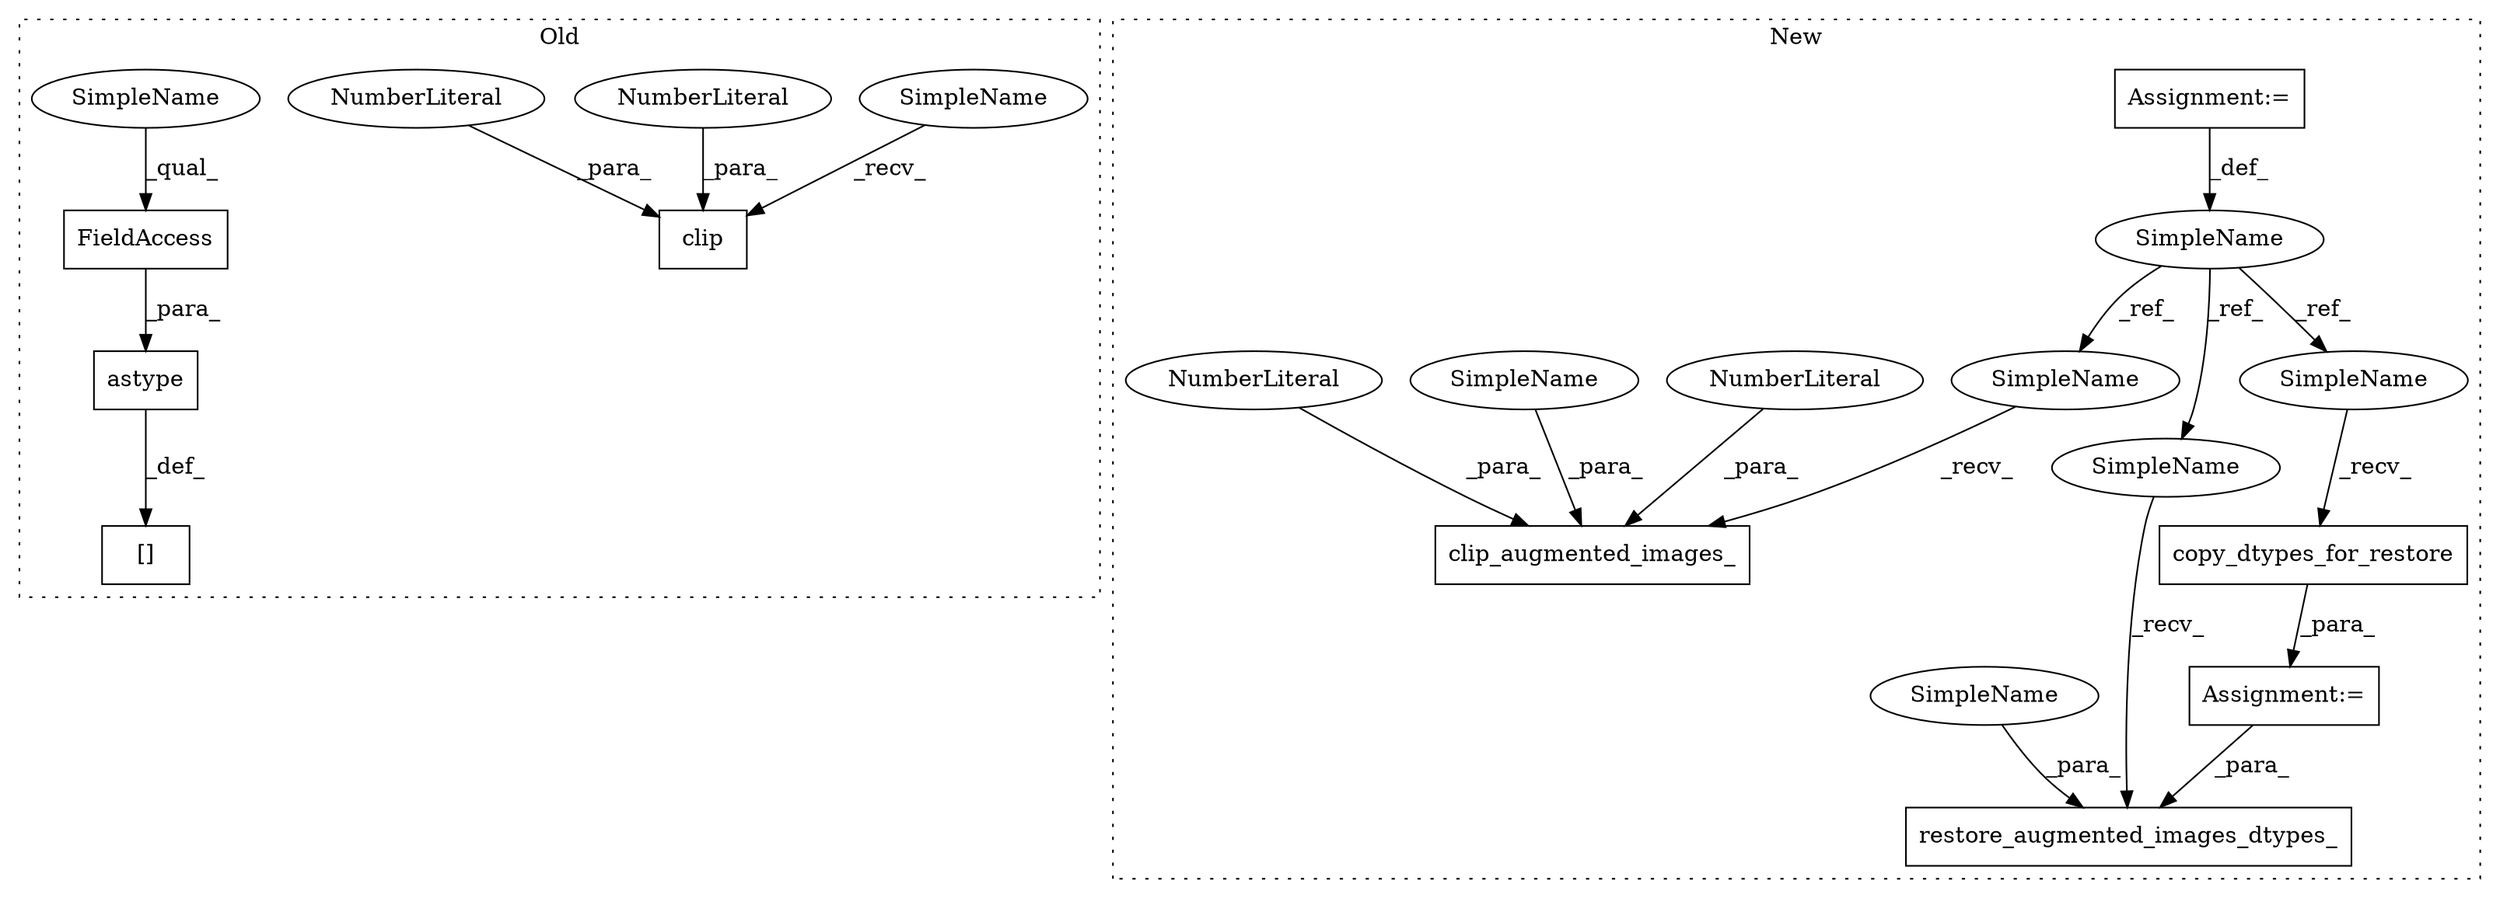 digraph G {
subgraph cluster0 {
1 [label="astype" a="32" s="10402,10420" l="7,1" shape="box"];
5 [label="FieldAccess" a="22" s="10409" l="11" shape="box"];
11 [label="[]" a="2" s="10386,10394" l="7,1" shape="box"];
12 [label="clip" a="32" s="10153,10175" l="5,1" shape="box"];
13 [label="NumberLiteral" a="34" s="10166" l="3" shape="ellipse"];
14 [label="NumberLiteral" a="34" s="10164" l="1" shape="ellipse"];
15 [label="SimpleName" a="42" s="10409" l="5" shape="ellipse"];
16 [label="SimpleName" a="42" s="10147" l="5" shape="ellipse"];
label = "Old";
style="dotted";
}
subgraph cluster1 {
2 [label="restore_augmented_images_dtypes_" a="32" s="10660,10712" l="33,1" shape="box"];
3 [label="SimpleName" a="42" s="9485" l="4" shape="ellipse"];
4 [label="clip_augmented_images_" a="32" s="10613,10648" l="23,1" shape="box"];
6 [label="Assignment:=" a="7" s="9624" l="1" shape="box"];
7 [label="Assignment:=" a="7" s="9485" l="4" shape="box"];
8 [label="copy_dtypes_for_restore" a="32" s="9630,9660" l="24,1" shape="box"];
9 [label="NumberLiteral" a="34" s="10643" l="1" shape="ellipse"];
10 [label="NumberLiteral" a="34" s="10645" l="3" shape="ellipse"];
17 [label="SimpleName" a="42" s="10693" l="6" shape="ellipse"];
18 [label="SimpleName" a="42" s="10636" l="6" shape="ellipse"];
19 [label="SimpleName" a="42" s="10655" l="4" shape="ellipse"];
20 [label="SimpleName" a="42" s="9625" l="4" shape="ellipse"];
21 [label="SimpleName" a="42" s="10608" l="4" shape="ellipse"];
label = "New";
style="dotted";
}
1 -> 11 [label="_def_"];
3 -> 21 [label="_ref_"];
3 -> 20 [label="_ref_"];
3 -> 19 [label="_ref_"];
5 -> 1 [label="_para_"];
6 -> 2 [label="_para_"];
7 -> 3 [label="_def_"];
8 -> 6 [label="_para_"];
9 -> 4 [label="_para_"];
10 -> 4 [label="_para_"];
13 -> 12 [label="_para_"];
14 -> 12 [label="_para_"];
15 -> 5 [label="_qual_"];
16 -> 12 [label="_recv_"];
17 -> 2 [label="_para_"];
18 -> 4 [label="_para_"];
19 -> 2 [label="_recv_"];
20 -> 8 [label="_recv_"];
21 -> 4 [label="_recv_"];
}